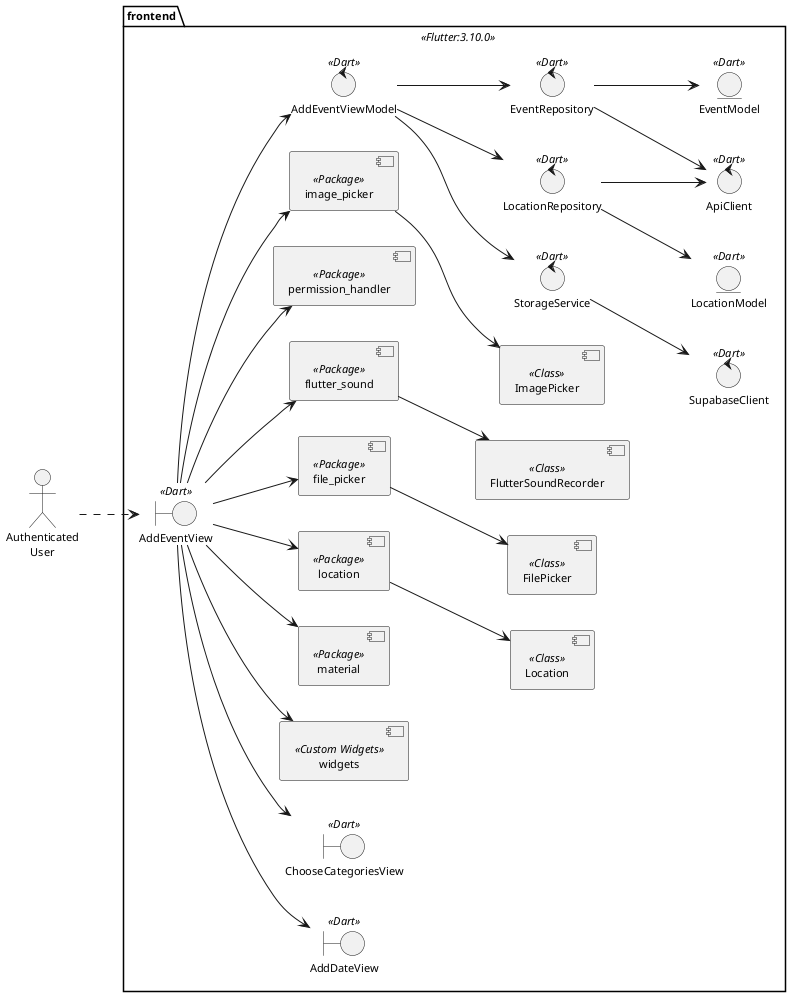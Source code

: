 @startuml DesignClassDiagram
skinparam style strictuml
skinparam defaultTextAlignment center
skinparam defaultFontSize 11
left to right direction
actor "Authenticated\nUser" as UserReg


package frontend <<Flutter:3.10.0>>{
    boundary "AddEventView" as addEventView << Dart >>
    boundary "AddDateView" as addDateView << Dart >>
    boundary "ChooseCategoriesView" as chooseCategoriesView << Dart >>

    component "widgets" as widgets <<Custom Widgets>>
    component "material" as material <<Package>>
    component "location" as locationPackage <<Package>>
    component "file_picker" as flutterFilePicker <<Package>>
    component "flutter_sound" as flutterSound <<Package>>
    component "permission_handler" as permissionHandler <<Package>>
    component "image_picker" as flutterImagePicker <<Package>>

    component "Location" as location <<Class>>
    component "FilePicker" as filePicker <<Class>>
    component "FlutterSoundRecorder" as flutterSoundRecorder <<Class>>
    component "ImagePicker" as imagePicker <<Class>>

    control "EventRepository" as eventRepository << Dart >>
    control "LocationRepository" as locationRepository << Dart >>
    control "StorageService" as storageService << Dart >>
    control "ApiClient" as apiClient << Dart >>
    control "SupabaseClient" as supabaseClient << Dart >>
    control "AddEventViewModel" as addEventViewModel << Dart >>

    entity "EventModel" as eventModel << Dart >>
    entity "LocationModel" as locationModel << Dart >>

}

UserReg ..> addEventView

addEventView --> addDateView
addEventView --> chooseCategoriesView
addEventView --> widgets
addEventView --> material
addEventView --> locationPackage
addEventView --> flutterFilePicker
addEventView --> flutterSound
addEventView --> permissionHandler
addEventView --> flutterImagePicker
addEventView --> addEventViewModel

addEventViewModel --> eventRepository
addEventViewModel --> locationRepository
addEventViewModel --> storageService

eventRepository --> apiClient
eventRepository --> eventModel

locationRepository --> apiClient
locationRepository --> locationModel

storageService --> supabaseClient

locationPackage --> location
flutterFilePicker --> filePicker
flutterSound --> flutterSoundRecorder
flutterImagePicker --> imagePicker

@enduml